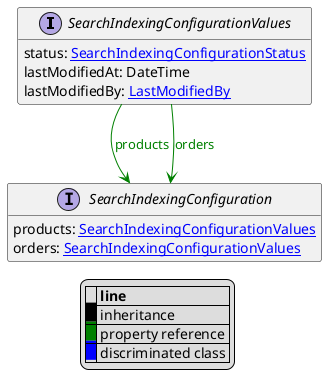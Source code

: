 @startuml

hide empty fields
hide empty methods
legend
|= |= line |
|<back:black>   </back>| inheritance |
|<back:green>   </back>| property reference |
|<back:blue>   </back>| discriminated class |
endlegend
interface SearchIndexingConfigurationValues [[SearchIndexingConfigurationValues.svg]]  {
    status: [[SearchIndexingConfigurationStatus.svg SearchIndexingConfigurationStatus]]
    lastModifiedAt: DateTime
    lastModifiedBy: [[LastModifiedBy.svg LastModifiedBy]]
}



interface SearchIndexingConfiguration [[SearchIndexingConfiguration.svg]]  {
    products: [[SearchIndexingConfigurationValues.svg SearchIndexingConfigurationValues]]
    orders: [[SearchIndexingConfigurationValues.svg SearchIndexingConfigurationValues]]
}

SearchIndexingConfigurationValues --> SearchIndexingConfiguration #green;text:green : "products"
SearchIndexingConfigurationValues --> SearchIndexingConfiguration #green;text:green : "orders"
@enduml
